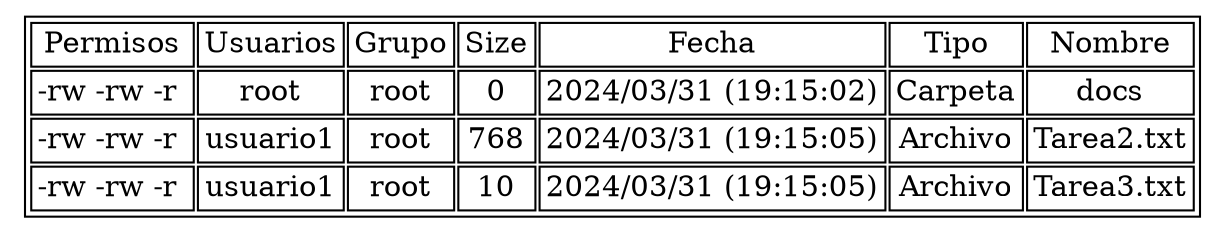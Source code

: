 digraph G {
	node[shape=none];
		start[label=<<table>
			<tr>
			<td>Permisos</td>
			<td>Usuarios</td>
			<td>Grupo</td>
			<td>Size</td>
			<td>Fecha</td>
			<td>Tipo</td>
			<td>Nombre</td>
			</tr>
			<tr>				<td>-rw -rw -r </td>				<td>root</td>				<td>root</td>				<td>0</td>				<td>2024/03/31 (19:15:02)</td>				<td>Carpeta</td>				<td>docs</td>			</tr>			<tr>				<td>-rw -rw -r </td>				<td>usuario1</td>				<td>root</td>				<td>768</td>				<td>2024/03/31 (19:15:05)</td>				<td>Archivo</td>				<td>Tarea2.txt</td>			</tr>			<tr>				<td>-rw -rw -r </td>				<td>usuario1</td>				<td>root</td>				<td>10</td>				<td>2024/03/31 (19:15:05)</td>				<td>Archivo</td>				<td>Tarea3.txt</td>			</tr>
		</table>>];
}
